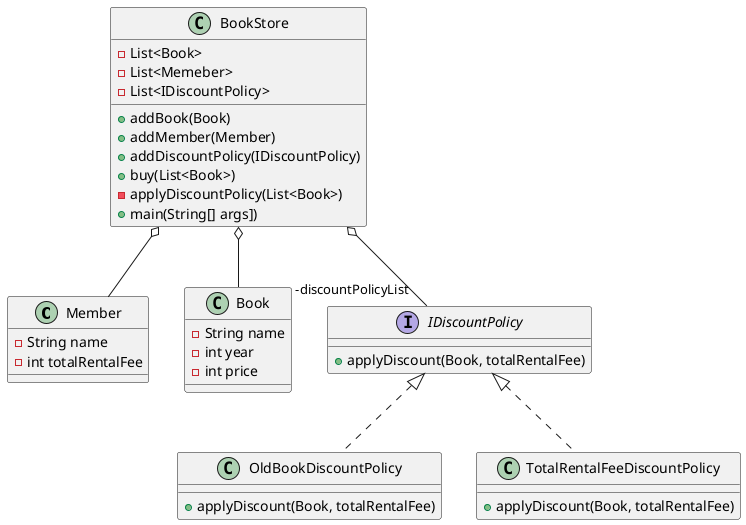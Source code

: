 @startuml
'https://plantuml.com/class-diagram

class Member {
-String name
-int totalRentalFee
}

class Book {
-String name
-int year
-int price
}

interface IDiscountPolicy {
+applyDiscount(Book, totalRentalFee)
}

class OldBookDiscountPolicy {
+applyDiscount(Book, totalRentalFee)
}

class TotalRentalFeeDiscountPolicy {
+applyDiscount(Book, totalRentalFee)
}

IDiscountPolicy <|.. OldBookDiscountPolicy
IDiscountPolicy <|.. TotalRentalFeeDiscountPolicy

class BookStore {
-List<Book>
-List<Memeber>
-List<IDiscountPolicy>
+addBook(Book)
+addMember(Member)
+addDiscountPolicy(IDiscountPolicy)
+buy(List<Book>)
-applyDiscountPolicy(List<Book>)
+main(String[] args])
}

BookStore o-- "-discountPolicyList" IDiscountPolicy
BookStore o-- Member
BookStore o-- Book

@enduml